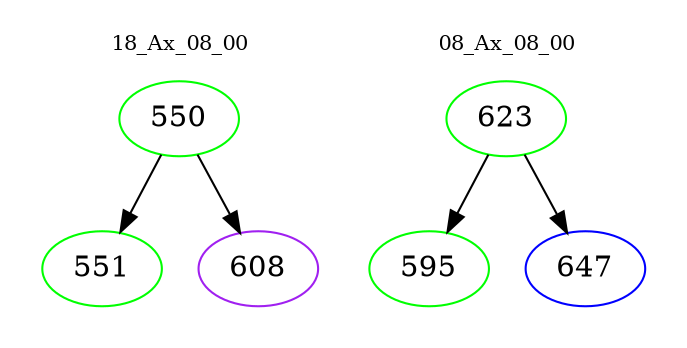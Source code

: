 digraph{
subgraph cluster_0 {
color = white
label = "18_Ax_08_00";
fontsize=10;
T0_550 [label="550", color="green"]
T0_550 -> T0_551 [color="black"]
T0_551 [label="551", color="green"]
T0_550 -> T0_608 [color="black"]
T0_608 [label="608", color="purple"]
}
subgraph cluster_1 {
color = white
label = "08_Ax_08_00";
fontsize=10;
T1_623 [label="623", color="green"]
T1_623 -> T1_595 [color="black"]
T1_595 [label="595", color="green"]
T1_623 -> T1_647 [color="black"]
T1_647 [label="647", color="blue"]
}
}
